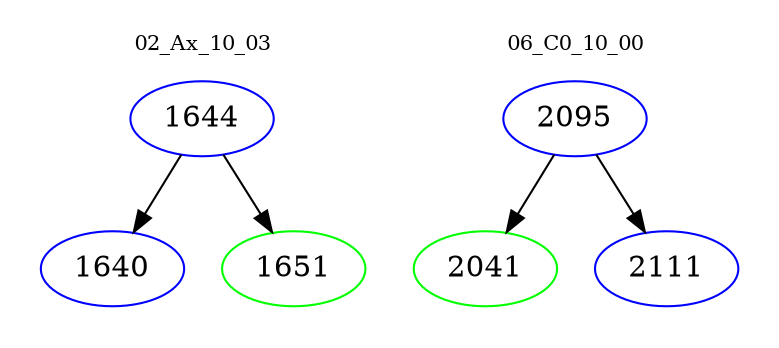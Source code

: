 digraph{
subgraph cluster_0 {
color = white
label = "02_Ax_10_03";
fontsize=10;
T0_1644 [label="1644", color="blue"]
T0_1644 -> T0_1640 [color="black"]
T0_1640 [label="1640", color="blue"]
T0_1644 -> T0_1651 [color="black"]
T0_1651 [label="1651", color="green"]
}
subgraph cluster_1 {
color = white
label = "06_C0_10_00";
fontsize=10;
T1_2095 [label="2095", color="blue"]
T1_2095 -> T1_2041 [color="black"]
T1_2041 [label="2041", color="green"]
T1_2095 -> T1_2111 [color="black"]
T1_2111 [label="2111", color="blue"]
}
}
